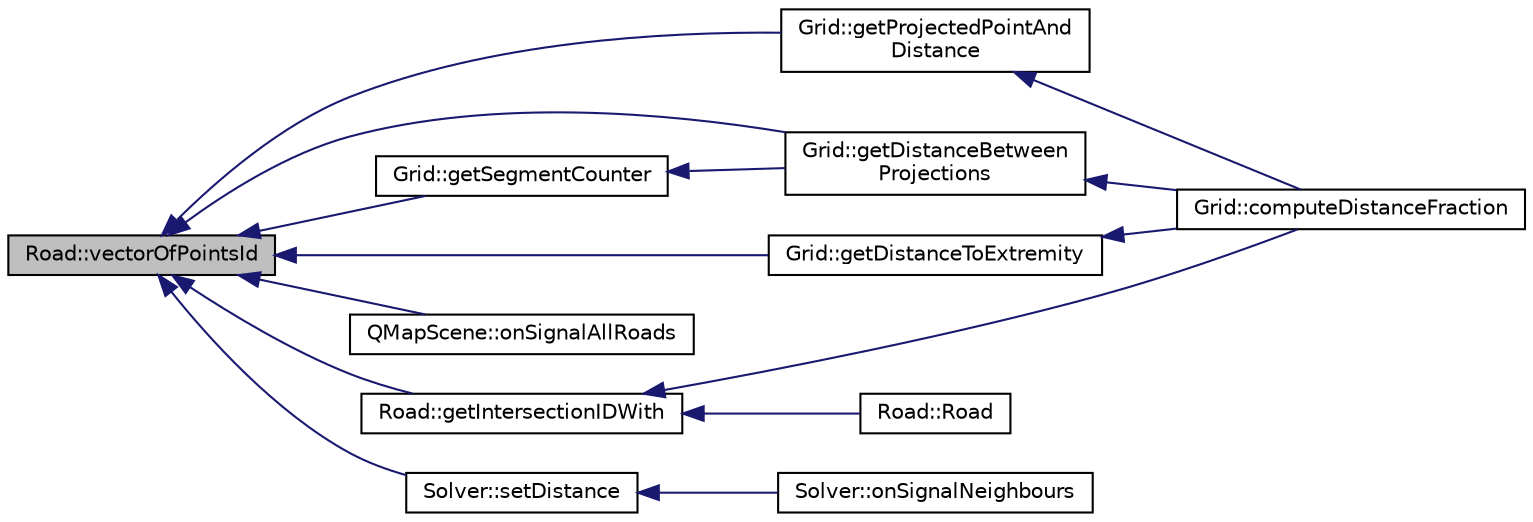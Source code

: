 digraph "Road::vectorOfPointsId"
{
 // INTERACTIVE_SVG=YES
  bgcolor="transparent";
  edge [fontname="Helvetica",fontsize="10",labelfontname="Helvetica",labelfontsize="10"];
  node [fontname="Helvetica",fontsize="10",shape=record];
  rankdir="LR";
  Node1 [label="Road::vectorOfPointsId",height=0.2,width=0.4,color="black", fillcolor="grey75", style="filled", fontcolor="black"];
  Node1 -> Node2 [dir="back",color="midnightblue",fontsize="10",style="solid",fontname="Helvetica"];
  Node2 [label="Grid::getProjectedPointAnd\lDistance",height=0.2,width=0.4,color="black",URL="$class_grid.html#ac4e7d17f7ac28247f6cbd55d4ae0fee8"];
  Node2 -> Node3 [dir="back",color="midnightblue",fontsize="10",style="solid",fontname="Helvetica"];
  Node3 [label="Grid::computeDistanceFraction",height=0.2,width=0.4,color="black",URL="$class_grid.html#afc6f21c3514d66d3ce16765ccb97411e"];
  Node1 -> Node4 [dir="back",color="midnightblue",fontsize="10",style="solid",fontname="Helvetica"];
  Node4 [label="Grid::getDistanceBetween\lProjections",height=0.2,width=0.4,color="black",URL="$class_grid.html#a22e72ffe8491d3d9df45d870979a8f21"];
  Node4 -> Node3 [dir="back",color="midnightblue",fontsize="10",style="solid",fontname="Helvetica"];
  Node1 -> Node5 [dir="back",color="midnightblue",fontsize="10",style="solid",fontname="Helvetica"];
  Node5 [label="Grid::getDistanceToExtremity",height=0.2,width=0.4,color="black",URL="$class_grid.html#a8923d001226c9c9d4e19ac17a40ff44b"];
  Node5 -> Node3 [dir="back",color="midnightblue",fontsize="10",style="solid",fontname="Helvetica"];
  Node1 -> Node6 [dir="back",color="midnightblue",fontsize="10",style="solid",fontname="Helvetica"];
  Node6 [label="Grid::getSegmentCounter",height=0.2,width=0.4,color="black",URL="$class_grid.html#a459ceb14878d0bb3c40286c0eb3df2fd"];
  Node6 -> Node4 [dir="back",color="midnightblue",fontsize="10",style="solid",fontname="Helvetica"];
  Node1 -> Node7 [dir="back",color="midnightblue",fontsize="10",style="solid",fontname="Helvetica"];
  Node7 [label="QMapScene::onSignalAllRoads",height=0.2,width=0.4,color="black",URL="$class_q_map_scene.html#a488091d99db8ab3daf8f4fe610e520b6"];
  Node1 -> Node8 [dir="back",color="midnightblue",fontsize="10",style="solid",fontname="Helvetica"];
  Node8 [label="Road::getIntersectionIDWith",height=0.2,width=0.4,color="black",URL="$class_road.html#ac16bb31d9710b3626bc6e4ed15f5f9ac"];
  Node8 -> Node3 [dir="back",color="midnightblue",fontsize="10",style="solid",fontname="Helvetica"];
  Node8 -> Node9 [dir="back",color="midnightblue",fontsize="10",style="solid",fontname="Helvetica"];
  Node9 [label="Road::Road",height=0.2,width=0.4,color="black",URL="$class_road.html#ae27e2447c9236e0b432cbb8ebf0222f3",tooltip="Constructor. Instanciates a Road object with a specific ID. "];
  Node1 -> Node10 [dir="back",color="midnightblue",fontsize="10",style="solid",fontname="Helvetica"];
  Node10 [label="Solver::setDistance",height=0.2,width=0.4,color="black",URL="$class_solver.html#ac93808d9f79208e9917830d0ff0a5dfd",tooltip="setDistance Calculate distance between GPS point et Road "];
  Node10 -> Node11 [dir="back",color="midnightblue",fontsize="10",style="solid",fontname="Helvetica"];
  Node11 [label="Solver::onSignalNeighbours",height=0.2,width=0.4,color="black",URL="$class_solver.html#a2abdc34ec29d4301a7219375f6e5ec84"];
}
